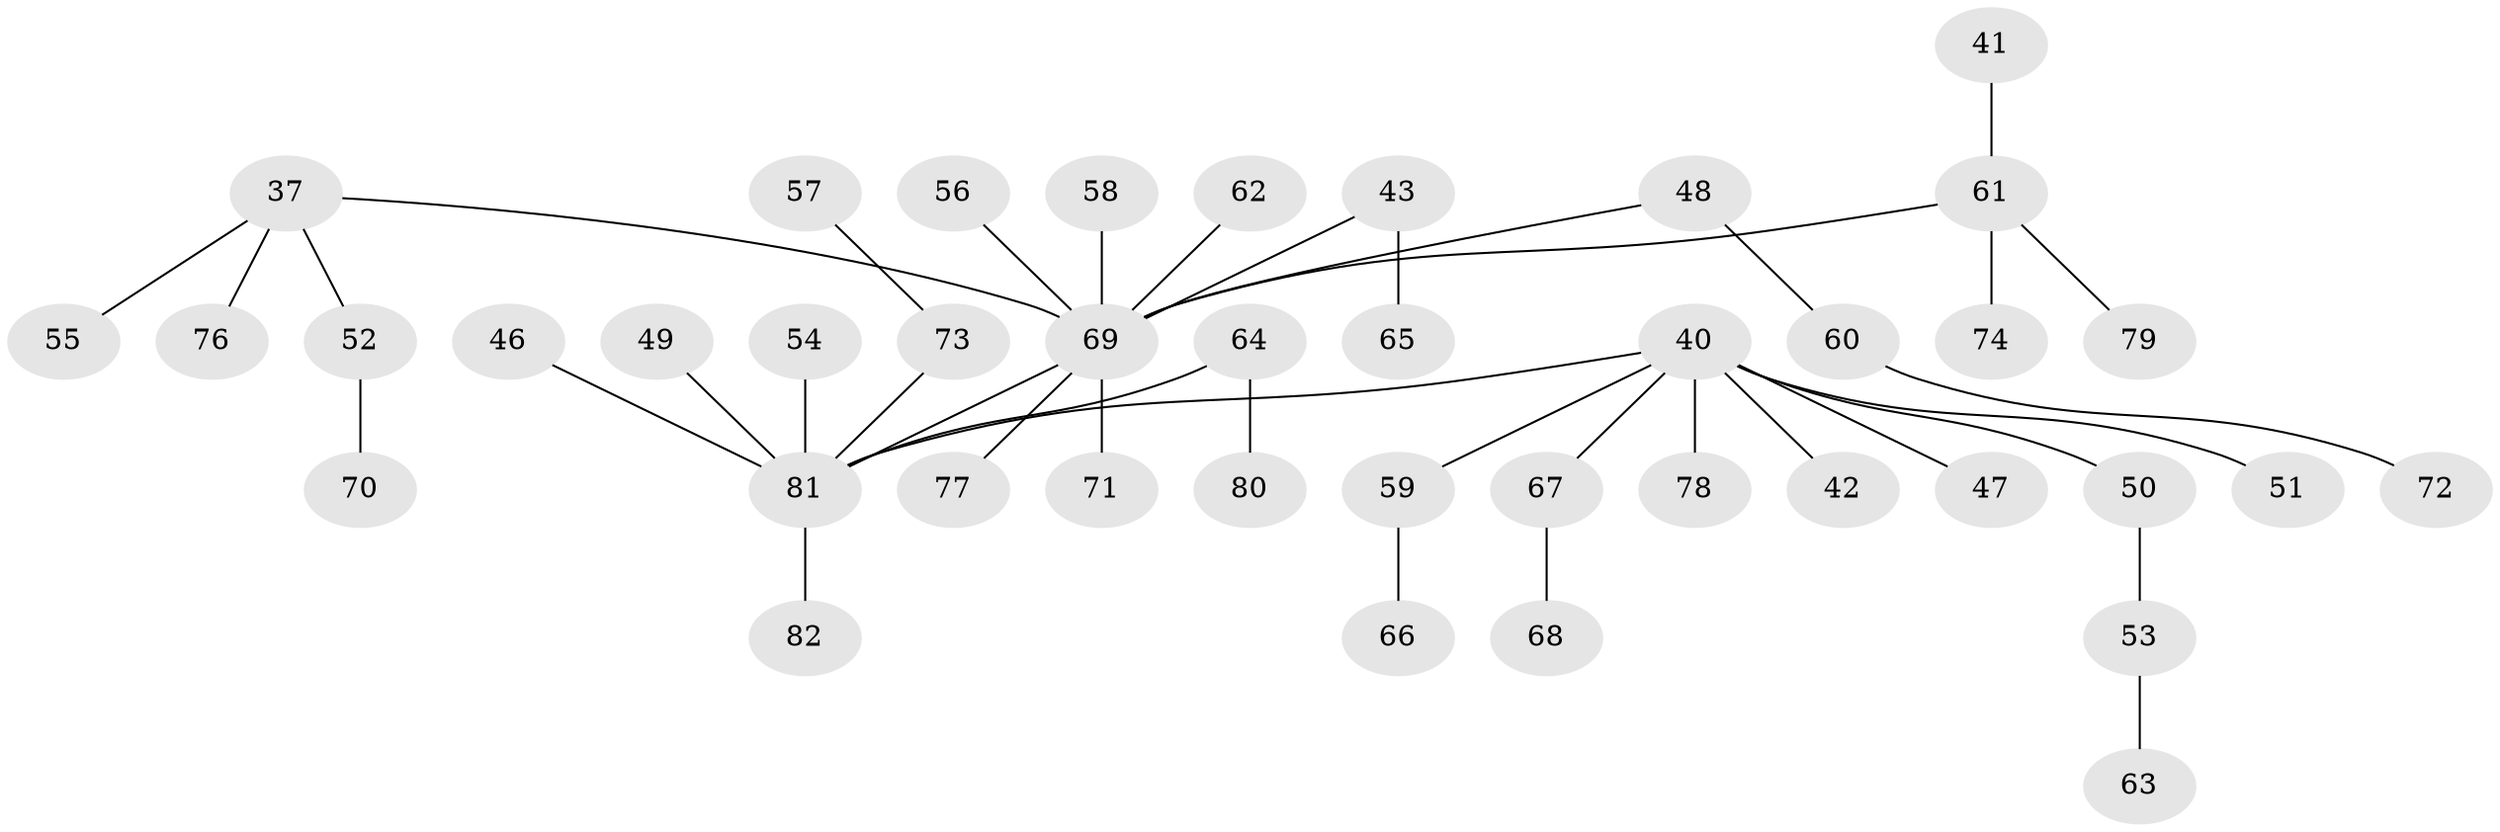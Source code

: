 // original degree distribution, {4: 0.07317073170731707, 6: 0.012195121951219513, 5: 0.012195121951219513, 2: 0.3048780487804878, 1: 0.45121951219512196, 3: 0.13414634146341464, 7: 0.012195121951219513}
// Generated by graph-tools (version 1.1) at 2025/53/03/09/25 04:53:48]
// undirected, 41 vertices, 40 edges
graph export_dot {
graph [start="1"]
  node [color=gray90,style=filled];
  37 [super="+20+22+23+32"];
  40 [super="+12+15+36+25+18+26+27+31"];
  41;
  42;
  43;
  46;
  47;
  48;
  49;
  50;
  51;
  52;
  53;
  54;
  55;
  56;
  57;
  58;
  59;
  60;
  61 [super="+35+33"];
  62;
  63;
  64;
  65;
  66;
  67;
  68;
  69 [super="+39+30"];
  70;
  71;
  72;
  73 [super="+45"];
  74;
  76;
  77;
  78;
  79;
  80;
  81 [super="+75+38+44+29"];
  82;
  37 -- 52;
  37 -- 76;
  37 -- 69;
  37 -- 55;
  40 -- 78;
  40 -- 81;
  40 -- 42;
  40 -- 50;
  40 -- 67;
  40 -- 47;
  40 -- 51;
  40 -- 59;
  41 -- 61;
  43 -- 65;
  43 -- 69;
  46 -- 81;
  48 -- 60;
  48 -- 69;
  49 -- 81;
  50 -- 53;
  52 -- 70;
  53 -- 63;
  54 -- 81;
  56 -- 69;
  57 -- 73;
  58 -- 69;
  59 -- 66;
  60 -- 72;
  61 -- 74;
  61 -- 79;
  61 -- 69;
  62 -- 69;
  64 -- 80;
  64 -- 81;
  67 -- 68;
  69 -- 77;
  69 -- 81;
  69 -- 71;
  73 -- 81;
  81 -- 82;
}
